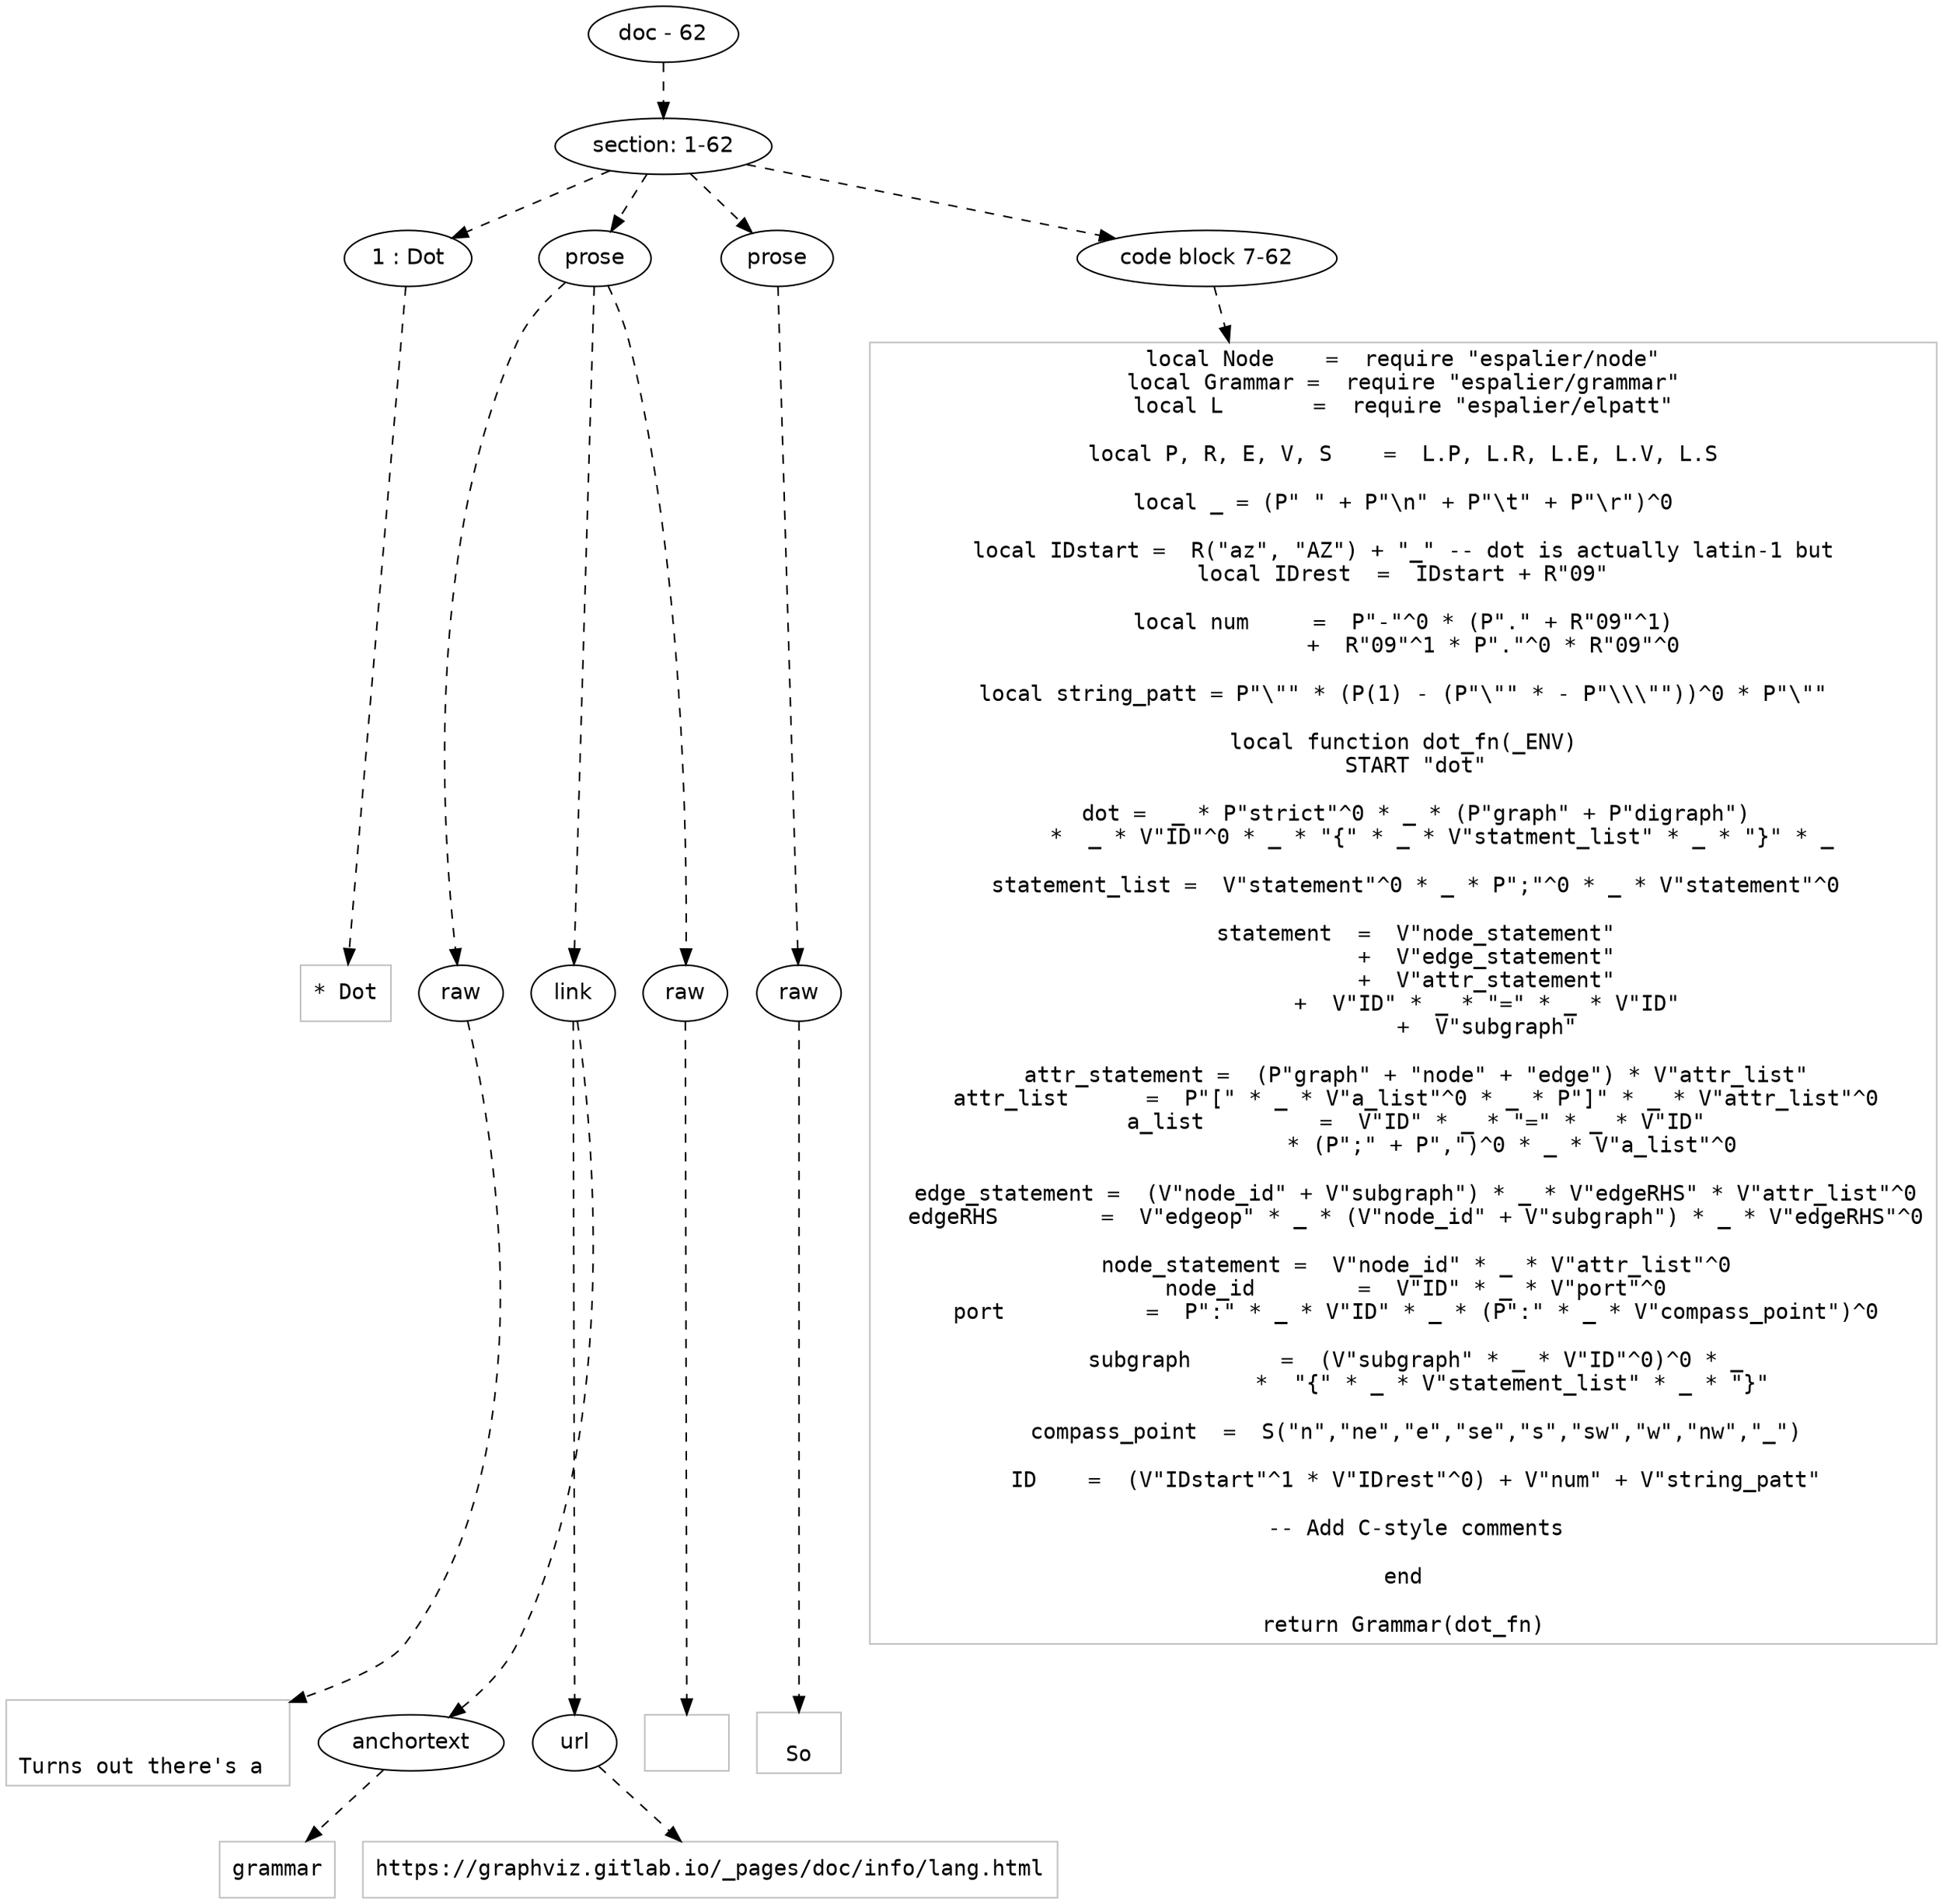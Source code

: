 digraph lpegNode {

node [fontname=Helvetica]
edge [style=dashed]

doc_0 [label="doc - 62"]


doc_0 -> { section_1}
{rank=same; section_1}

section_1 [label="section: 1-62"]


// END RANK doc_0

section_1 -> { header_2 prose_3 prose_4 codeblock_5}
{rank=same; header_2 prose_3 prose_4 codeblock_5}

header_2 [label="1 : Dot"]

prose_3 [label="prose"]

prose_4 [label="prose"]

codeblock_5 [label="code block 7-62"]


// END RANK section_1

header_2 -> leaf_6
leaf_6  [color=Gray,shape=rectangle,fontname=Inconsolata,label="* Dot"]
// END RANK header_2

prose_3 -> { raw_7 link_8 raw_9}
{rank=same; raw_7 link_8 raw_9}

raw_7 [label="raw"]

link_8 [label="link"]

raw_9 [label="raw"]


// END RANK prose_3

raw_7 -> leaf_10
leaf_10  [color=Gray,shape=rectangle,fontname=Inconsolata,label="

Turns out there's a "]
// END RANK raw_7

link_8 -> { anchortext_11 url_12}
{rank=same; anchortext_11 url_12}

anchortext_11 [label="anchortext"]

url_12 [label="url"]


// END RANK link_8

anchortext_11 -> leaf_13
leaf_13  [color=Gray,shape=rectangle,fontname=Inconsolata,label="grammar"]
// END RANK anchortext_11

url_12 -> leaf_14
leaf_14  [color=Gray,shape=rectangle,fontname=Inconsolata,label="https://graphviz.gitlab.io/_pages/doc/info/lang.html"]
// END RANK url_12

raw_9 -> leaf_15
leaf_15  [color=Gray,shape=rectangle,fontname=Inconsolata,label="
"]
// END RANK raw_9

prose_4 -> { raw_16}
{rank=same; raw_16}

raw_16 [label="raw"]


// END RANK prose_4

raw_16 -> leaf_17
leaf_17  [color=Gray,shape=rectangle,fontname=Inconsolata,label="
So
"]
// END RANK raw_16

codeblock_5 -> leaf_18
leaf_18  [color=Gray,shape=rectangle,fontname=Inconsolata,label="local Node    =  require \"espalier/node\"
local Grammar =  require \"espalier/grammar\"
local L       =  require \"espalier/elpatt\"

local P, R, E, V, S    =  L.P, L.R, L.E, L.V, L.S

local _ = (P\" \" + P\"\\n\" + P\"\\t\" + P\"\\r\")^0

local IDstart =  R(\"az\", \"AZ\") + \"_\" -- dot is actually latin-1 but
local IDrest  =  IDstart + R\"09\"

local num     =  P\"-\"^0 * (P\".\" + R\"09\"^1)
              +  R\"09\"^1 * P\".\"^0 * R\"09\"^0

local string_patt = P\"\\\"\" * (P(1) - (P\"\\\"\" * - P\"\\\\\\\"\"))^0 * P\"\\\"\"

local function dot_fn(_ENV)
  START \"dot\"

  dot =  _ * P\"strict\"^0 * _ * (P\"graph\" + P\"digraph\")
      *  _ * V\"ID\"^0 * _ * \"{\" * _ * V\"statment_list\" * _ * \"}\" * _

  statement_list =  V\"statement\"^0 * _ * P\";\"^0 * _ * V\"statement\"^0

  statement  =  V\"node_statement\"
             +  V\"edge_statement\"
             +  V\"attr_statement\"
             +  V\"ID\" * _ * \"=\" * _ * V\"ID\"
             +  V\"subgraph\"

  attr_statement =  (P\"graph\" + \"node\" + \"edge\") * V\"attr_list\"
  attr_list      =  P\"[\" * _ * V\"a_list\"^0 * _ * P\"]\" * _ * V\"attr_list\"^0
  a_list         =  V\"ID\" * _ * \"=\" * _ * V\"ID\"
                 * (P\";\" + P\",\")^0 * _ * V\"a_list\"^0

  edge_statement =  (V\"node_id\" + V\"subgraph\") * _ * V\"edgeRHS\" * V\"attr_list\"^0
  edgeRHS        =  V\"edgeop\" * _ * (V\"node_id\" + V\"subgraph\") * _ * V\"edgeRHS\"^0

  node_statement =  V\"node_id\" * _ * V\"attr_list\"^0
  node_id        =  V\"ID\" * _ * V\"port\"^0
  port           =  P\":\" * _ * V\"ID\" * _ * (P\":\" * _ * V\"compass_point\")^0

  subgraph       =  (V\"subgraph\" * _ * V\"ID\"^0)^0 * _
                 *  \"{\" * _ * V\"statement_list\" * _ * \"}\"

  compass_point  =  S(\"n\",\"ne\",\"e\",\"se\",\"s\",\"sw\",\"w\",\"nw\",\"_\")

  ID    =  (V\"IDstart\"^1 * V\"IDrest\"^0) + V\"num\" + V\"string_patt\"

  -- Add C-style comments

end

return Grammar(dot_fn)"]
// END RANK codeblock_5


}

